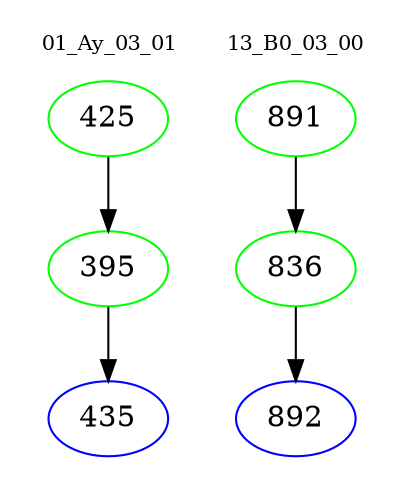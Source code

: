 digraph{
subgraph cluster_0 {
color = white
label = "01_Ay_03_01";
fontsize=10;
T0_425 [label="425", color="green"]
T0_425 -> T0_395 [color="black"]
T0_395 [label="395", color="green"]
T0_395 -> T0_435 [color="black"]
T0_435 [label="435", color="blue"]
}
subgraph cluster_1 {
color = white
label = "13_B0_03_00";
fontsize=10;
T1_891 [label="891", color="green"]
T1_891 -> T1_836 [color="black"]
T1_836 [label="836", color="green"]
T1_836 -> T1_892 [color="black"]
T1_892 [label="892", color="blue"]
}
}
